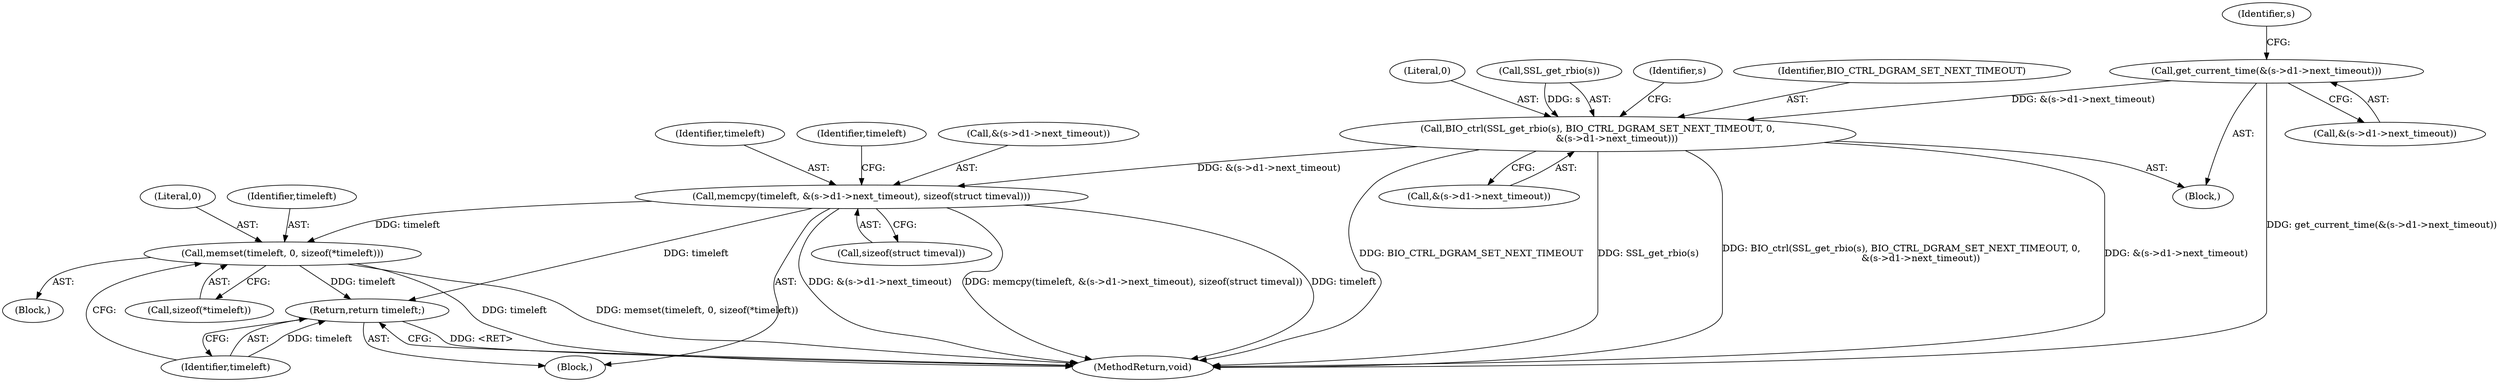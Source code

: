 digraph "0_openssl_f5c7f5dfbaf0d2f7d946d0fe86f08e6bcb36ed0d_0@pointer" {
"1000404" [label="(Call,get_current_time(&(s->d1->next_timeout)))"];
"1000424" [label="(Call,BIO_ctrl(SSL_get_rbio(s), BIO_CTRL_DGRAM_SET_NEXT_TIMEOUT, 0,\n             &(s->d1->next_timeout)))"];
"1000508" [label="(Call,memcpy(timeleft, &(s->d1->next_timeout), sizeof(struct timeval)))"];
"1000561" [label="(Call,memset(timeleft, 0, sizeof(*timeleft)))"];
"1000567" [label="(Return,return timeleft;)"];
"1000509" [label="(Identifier,timeleft)"];
"1000415" [label="(Identifier,s)"];
"1000427" [label="(Identifier,BIO_CTRL_DGRAM_SET_NEXT_TIMEOUT)"];
"1000405" [label="(Call,&(s->d1->next_timeout))"];
"1000516" [label="(Call,sizeof(struct timeval))"];
"1000567" [label="(Return,return timeleft;)"];
"1000425" [label="(Call,SSL_get_rbio(s))"];
"1000429" [label="(Call,&(s->d1->next_timeout))"];
"1000561" [label="(Call,memset(timeleft, 0, sizeof(*timeleft)))"];
"1000435" [label="(Block,)"];
"1000520" [label="(Identifier,timeleft)"];
"1000568" [label="(Identifier,timeleft)"];
"1000355" [label="(Block,)"];
"1000563" [label="(Literal,0)"];
"1000428" [label="(Literal,0)"];
"1000424" [label="(Call,BIO_ctrl(SSL_get_rbio(s), BIO_CTRL_DGRAM_SET_NEXT_TIMEOUT, 0,\n             &(s->d1->next_timeout)))"];
"1000404" [label="(Call,get_current_time(&(s->d1->next_timeout)))"];
"1000714" [label="(MethodReturn,void)"];
"1000510" [label="(Call,&(s->d1->next_timeout))"];
"1000560" [label="(Block,)"];
"1000562" [label="(Identifier,timeleft)"];
"1000508" [label="(Call,memcpy(timeleft, &(s->d1->next_timeout), sizeof(struct timeval)))"];
"1000564" [label="(Call,sizeof(*timeleft))"];
"1000443" [label="(Identifier,s)"];
"1000404" -> "1000355"  [label="AST: "];
"1000404" -> "1000405"  [label="CFG: "];
"1000405" -> "1000404"  [label="AST: "];
"1000415" -> "1000404"  [label="CFG: "];
"1000404" -> "1000714"  [label="DDG: get_current_time(&(s->d1->next_timeout))"];
"1000404" -> "1000424"  [label="DDG: &(s->d1->next_timeout)"];
"1000424" -> "1000355"  [label="AST: "];
"1000424" -> "1000429"  [label="CFG: "];
"1000425" -> "1000424"  [label="AST: "];
"1000427" -> "1000424"  [label="AST: "];
"1000428" -> "1000424"  [label="AST: "];
"1000429" -> "1000424"  [label="AST: "];
"1000443" -> "1000424"  [label="CFG: "];
"1000424" -> "1000714"  [label="DDG: BIO_CTRL_DGRAM_SET_NEXT_TIMEOUT"];
"1000424" -> "1000714"  [label="DDG: SSL_get_rbio(s)"];
"1000424" -> "1000714"  [label="DDG: BIO_ctrl(SSL_get_rbio(s), BIO_CTRL_DGRAM_SET_NEXT_TIMEOUT, 0,\n             &(s->d1->next_timeout))"];
"1000424" -> "1000714"  [label="DDG: &(s->d1->next_timeout)"];
"1000425" -> "1000424"  [label="DDG: s"];
"1000424" -> "1000508"  [label="DDG: &(s->d1->next_timeout)"];
"1000508" -> "1000435"  [label="AST: "];
"1000508" -> "1000516"  [label="CFG: "];
"1000509" -> "1000508"  [label="AST: "];
"1000510" -> "1000508"  [label="AST: "];
"1000516" -> "1000508"  [label="AST: "];
"1000520" -> "1000508"  [label="CFG: "];
"1000508" -> "1000714"  [label="DDG: timeleft"];
"1000508" -> "1000714"  [label="DDG: &(s->d1->next_timeout)"];
"1000508" -> "1000714"  [label="DDG: memcpy(timeleft, &(s->d1->next_timeout), sizeof(struct timeval))"];
"1000508" -> "1000561"  [label="DDG: timeleft"];
"1000508" -> "1000567"  [label="DDG: timeleft"];
"1000561" -> "1000560"  [label="AST: "];
"1000561" -> "1000564"  [label="CFG: "];
"1000562" -> "1000561"  [label="AST: "];
"1000563" -> "1000561"  [label="AST: "];
"1000564" -> "1000561"  [label="AST: "];
"1000568" -> "1000561"  [label="CFG: "];
"1000561" -> "1000714"  [label="DDG: timeleft"];
"1000561" -> "1000714"  [label="DDG: memset(timeleft, 0, sizeof(*timeleft))"];
"1000561" -> "1000567"  [label="DDG: timeleft"];
"1000567" -> "1000435"  [label="AST: "];
"1000567" -> "1000568"  [label="CFG: "];
"1000568" -> "1000567"  [label="AST: "];
"1000714" -> "1000567"  [label="CFG: "];
"1000567" -> "1000714"  [label="DDG: <RET>"];
"1000568" -> "1000567"  [label="DDG: timeleft"];
}
